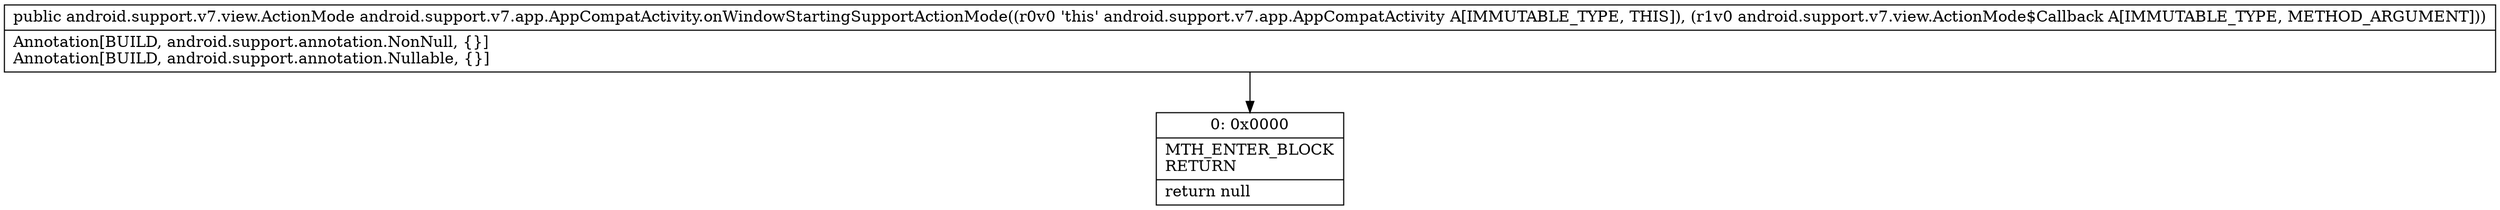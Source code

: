 digraph "CFG forandroid.support.v7.app.AppCompatActivity.onWindowStartingSupportActionMode(Landroid\/support\/v7\/view\/ActionMode$Callback;)Landroid\/support\/v7\/view\/ActionMode;" {
Node_0 [shape=record,label="{0\:\ 0x0000|MTH_ENTER_BLOCK\lRETURN\l|return null\l}"];
MethodNode[shape=record,label="{public android.support.v7.view.ActionMode android.support.v7.app.AppCompatActivity.onWindowStartingSupportActionMode((r0v0 'this' android.support.v7.app.AppCompatActivity A[IMMUTABLE_TYPE, THIS]), (r1v0 android.support.v7.view.ActionMode$Callback A[IMMUTABLE_TYPE, METHOD_ARGUMENT]))  | Annotation[BUILD, android.support.annotation.NonNull, \{\}]\lAnnotation[BUILD, android.support.annotation.Nullable, \{\}]\l}"];
MethodNode -> Node_0;
}

